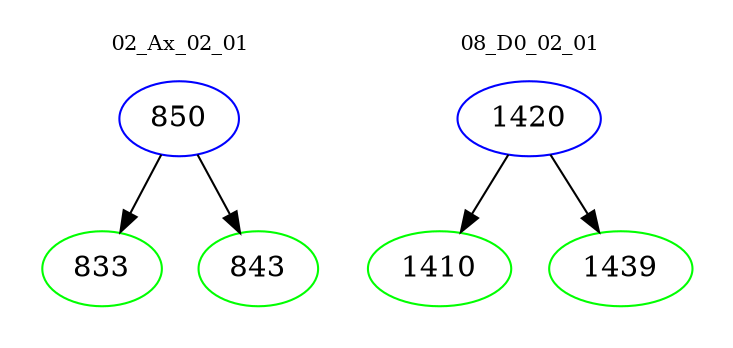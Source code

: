 digraph{
subgraph cluster_0 {
color = white
label = "02_Ax_02_01";
fontsize=10;
T0_850 [label="850", color="blue"]
T0_850 -> T0_833 [color="black"]
T0_833 [label="833", color="green"]
T0_850 -> T0_843 [color="black"]
T0_843 [label="843", color="green"]
}
subgraph cluster_1 {
color = white
label = "08_D0_02_01";
fontsize=10;
T1_1420 [label="1420", color="blue"]
T1_1420 -> T1_1410 [color="black"]
T1_1410 [label="1410", color="green"]
T1_1420 -> T1_1439 [color="black"]
T1_1439 [label="1439", color="green"]
}
}
